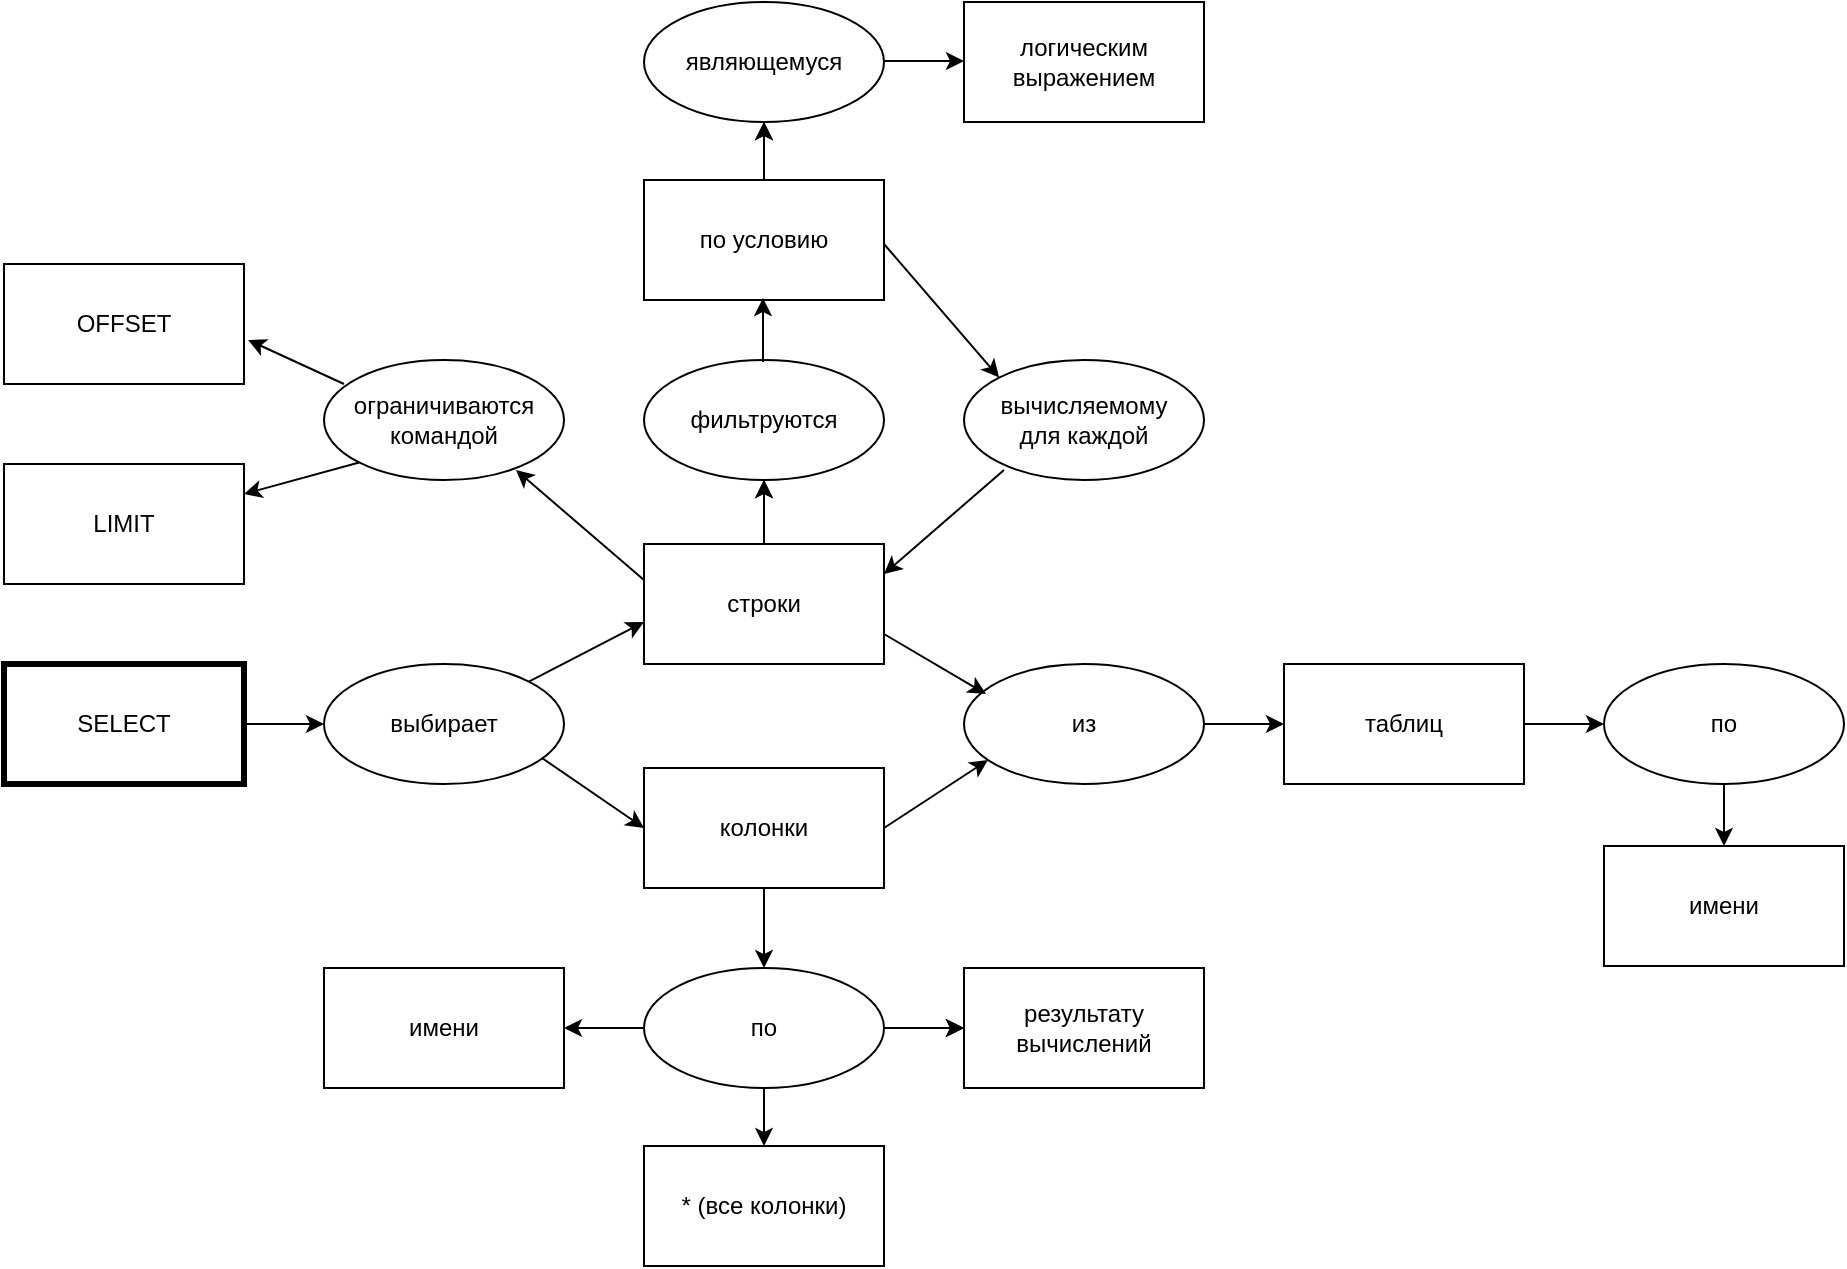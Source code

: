 <mxfile version="26.0.2">
  <diagram id="C5RBs43oDa-KdzZeNtuy" name="Page-1">
    <mxGraphModel dx="1426" dy="781" grid="1" gridSize="10" guides="1" tooltips="1" connect="1" arrows="1" fold="1" page="1" pageScale="1" pageWidth="827" pageHeight="1169" math="0" shadow="0">
      <root>
        <mxCell id="WIyWlLk6GJQsqaUBKTNV-0" />
        <mxCell id="WIyWlLk6GJQsqaUBKTNV-1" parent="WIyWlLk6GJQsqaUBKTNV-0" />
        <mxCell id="pHe1dqhSEdS80RiAWcfy-0" value="SELECT" style="rounded=0;whiteSpace=wrap;html=1;strokeWidth=3;" vertex="1" parent="WIyWlLk6GJQsqaUBKTNV-1">
          <mxGeometry x="40" y="440" width="120" height="60" as="geometry" />
        </mxCell>
        <mxCell id="pHe1dqhSEdS80RiAWcfy-1" value="выбирает" style="ellipse;whiteSpace=wrap;html=1;" vertex="1" parent="WIyWlLk6GJQsqaUBKTNV-1">
          <mxGeometry x="200" y="440" width="120" height="60" as="geometry" />
        </mxCell>
        <mxCell id="pHe1dqhSEdS80RiAWcfy-2" value="" style="endArrow=classic;html=1;rounded=0;entryX=0;entryY=0.5;entryDx=0;entryDy=0;" edge="1" parent="WIyWlLk6GJQsqaUBKTNV-1" target="pHe1dqhSEdS80RiAWcfy-1">
          <mxGeometry width="50" height="50" relative="1" as="geometry">
            <mxPoint x="160" y="470" as="sourcePoint" />
            <mxPoint x="210" y="420" as="targetPoint" />
          </mxGeometry>
        </mxCell>
        <mxCell id="pHe1dqhSEdS80RiAWcfy-31" value="" style="edgeStyle=orthogonalEdgeStyle;rounded=0;orthogonalLoop=1;jettySize=auto;html=1;" edge="1" parent="WIyWlLk6GJQsqaUBKTNV-1" source="pHe1dqhSEdS80RiAWcfy-3" target="pHe1dqhSEdS80RiAWcfy-24">
          <mxGeometry relative="1" as="geometry" />
        </mxCell>
        <mxCell id="pHe1dqhSEdS80RiAWcfy-3" value="строки" style="rounded=0;whiteSpace=wrap;html=1;" vertex="1" parent="WIyWlLk6GJQsqaUBKTNV-1">
          <mxGeometry x="360" y="380" width="120" height="60" as="geometry" />
        </mxCell>
        <mxCell id="pHe1dqhSEdS80RiAWcfy-4" value="колонки" style="rounded=0;whiteSpace=wrap;html=1;" vertex="1" parent="WIyWlLk6GJQsqaUBKTNV-1">
          <mxGeometry x="360" y="492" width="120" height="60" as="geometry" />
        </mxCell>
        <mxCell id="pHe1dqhSEdS80RiAWcfy-5" value="" style="endArrow=classic;html=1;rounded=0;entryX=0;entryY=0.65;entryDx=0;entryDy=0;exitX=1;exitY=0;exitDx=0;exitDy=0;entryPerimeter=0;" edge="1" parent="WIyWlLk6GJQsqaUBKTNV-1" source="pHe1dqhSEdS80RiAWcfy-1" target="pHe1dqhSEdS80RiAWcfy-3">
          <mxGeometry width="50" height="50" relative="1" as="geometry">
            <mxPoint x="310" y="450" as="sourcePoint" />
            <mxPoint x="360" y="400" as="targetPoint" />
          </mxGeometry>
        </mxCell>
        <mxCell id="pHe1dqhSEdS80RiAWcfy-6" value="" style="endArrow=classic;html=1;rounded=0;exitX=0.908;exitY=0.783;exitDx=0;exitDy=0;exitPerimeter=0;" edge="1" parent="WIyWlLk6GJQsqaUBKTNV-1" source="pHe1dqhSEdS80RiAWcfy-1">
          <mxGeometry width="50" height="50" relative="1" as="geometry">
            <mxPoint x="302.426" y="483.213" as="sourcePoint" />
            <mxPoint x="360" y="522" as="targetPoint" />
          </mxGeometry>
        </mxCell>
        <mxCell id="pHe1dqhSEdS80RiAWcfy-7" value="из" style="ellipse;whiteSpace=wrap;html=1;" vertex="1" parent="WIyWlLk6GJQsqaUBKTNV-1">
          <mxGeometry x="520" y="440" width="120" height="60" as="geometry" />
        </mxCell>
        <mxCell id="pHe1dqhSEdS80RiAWcfy-8" value="" style="endArrow=classic;html=1;rounded=0;entryX=0.1;entryY=0.8;entryDx=0;entryDy=0;entryPerimeter=0;" edge="1" parent="WIyWlLk6GJQsqaUBKTNV-1" target="pHe1dqhSEdS80RiAWcfy-7">
          <mxGeometry width="50" height="50" relative="1" as="geometry">
            <mxPoint x="480" y="522" as="sourcePoint" />
            <mxPoint x="530" y="490" as="targetPoint" />
          </mxGeometry>
        </mxCell>
        <mxCell id="pHe1dqhSEdS80RiAWcfy-9" value="" style="endArrow=classic;html=1;rounded=0;entryX=0.092;entryY=0.25;entryDx=0;entryDy=0;entryPerimeter=0;exitX=1;exitY=0.75;exitDx=0;exitDy=0;" edge="1" parent="WIyWlLk6GJQsqaUBKTNV-1" source="pHe1dqhSEdS80RiAWcfy-3" target="pHe1dqhSEdS80RiAWcfy-7">
          <mxGeometry width="50" height="50" relative="1" as="geometry">
            <mxPoint x="480" y="410" as="sourcePoint" />
            <mxPoint x="530" y="360" as="targetPoint" />
          </mxGeometry>
        </mxCell>
        <mxCell id="pHe1dqhSEdS80RiAWcfy-10" value="таблиц" style="rounded=0;whiteSpace=wrap;html=1;" vertex="1" parent="WIyWlLk6GJQsqaUBKTNV-1">
          <mxGeometry x="680" y="440" width="120" height="60" as="geometry" />
        </mxCell>
        <mxCell id="pHe1dqhSEdS80RiAWcfy-11" value="" style="endArrow=classic;html=1;rounded=0;entryX=0;entryY=0.5;entryDx=0;entryDy=0;" edge="1" parent="WIyWlLk6GJQsqaUBKTNV-1" target="pHe1dqhSEdS80RiAWcfy-10">
          <mxGeometry width="50" height="50" relative="1" as="geometry">
            <mxPoint x="640" y="470" as="sourcePoint" />
            <mxPoint x="690" y="420" as="targetPoint" />
          </mxGeometry>
        </mxCell>
        <mxCell id="pHe1dqhSEdS80RiAWcfy-12" value="по" style="ellipse;whiteSpace=wrap;html=1;" vertex="1" parent="WIyWlLk6GJQsqaUBKTNV-1">
          <mxGeometry x="840" y="440" width="120" height="60" as="geometry" />
        </mxCell>
        <mxCell id="pHe1dqhSEdS80RiAWcfy-13" value="" style="endArrow=classic;html=1;rounded=0;entryX=0;entryY=0.5;entryDx=0;entryDy=0;" edge="1" parent="WIyWlLk6GJQsqaUBKTNV-1" target="pHe1dqhSEdS80RiAWcfy-12">
          <mxGeometry width="50" height="50" relative="1" as="geometry">
            <mxPoint x="800" y="470" as="sourcePoint" />
            <mxPoint x="850" y="420" as="targetPoint" />
          </mxGeometry>
        </mxCell>
        <mxCell id="pHe1dqhSEdS80RiAWcfy-14" value="имени" style="rounded=0;whiteSpace=wrap;html=1;" vertex="1" parent="WIyWlLk6GJQsqaUBKTNV-1">
          <mxGeometry x="840" y="531" width="120" height="60" as="geometry" />
        </mxCell>
        <mxCell id="pHe1dqhSEdS80RiAWcfy-15" value="" style="endArrow=classic;html=1;rounded=0;entryX=0.5;entryY=0;entryDx=0;entryDy=0;" edge="1" parent="WIyWlLk6GJQsqaUBKTNV-1" target="pHe1dqhSEdS80RiAWcfy-14">
          <mxGeometry width="50" height="50" relative="1" as="geometry">
            <mxPoint x="900" y="500" as="sourcePoint" />
            <mxPoint x="950" y="450" as="targetPoint" />
          </mxGeometry>
        </mxCell>
        <mxCell id="pHe1dqhSEdS80RiAWcfy-35" value="" style="edgeStyle=orthogonalEdgeStyle;rounded=0;orthogonalLoop=1;jettySize=auto;html=1;" edge="1" parent="WIyWlLk6GJQsqaUBKTNV-1" source="pHe1dqhSEdS80RiAWcfy-16" target="pHe1dqhSEdS80RiAWcfy-21">
          <mxGeometry relative="1" as="geometry" />
        </mxCell>
        <mxCell id="pHe1dqhSEdS80RiAWcfy-16" value="по" style="ellipse;whiteSpace=wrap;html=1;" vertex="1" parent="WIyWlLk6GJQsqaUBKTNV-1">
          <mxGeometry x="360" y="592" width="120" height="60" as="geometry" />
        </mxCell>
        <mxCell id="pHe1dqhSEdS80RiAWcfy-17" value="имени" style="rounded=0;whiteSpace=wrap;html=1;" vertex="1" parent="WIyWlLk6GJQsqaUBKTNV-1">
          <mxGeometry x="200" y="592" width="120" height="60" as="geometry" />
        </mxCell>
        <mxCell id="pHe1dqhSEdS80RiAWcfy-18" value="" style="endArrow=classic;html=1;rounded=0;entryX=1;entryY=0.5;entryDx=0;entryDy=0;exitX=0;exitY=0.5;exitDx=0;exitDy=0;" edge="1" parent="WIyWlLk6GJQsqaUBKTNV-1" source="pHe1dqhSEdS80RiAWcfy-16" target="pHe1dqhSEdS80RiAWcfy-17">
          <mxGeometry width="50" height="50" relative="1" as="geometry">
            <mxPoint x="360" y="627" as="sourcePoint" />
            <mxPoint x="410" y="577" as="targetPoint" />
          </mxGeometry>
        </mxCell>
        <mxCell id="pHe1dqhSEdS80RiAWcfy-19" value="" style="endArrow=classic;html=1;rounded=0;entryX=0.5;entryY=0;entryDx=0;entryDy=0;" edge="1" parent="WIyWlLk6GJQsqaUBKTNV-1" target="pHe1dqhSEdS80RiAWcfy-16">
          <mxGeometry width="50" height="50" relative="1" as="geometry">
            <mxPoint x="420" y="552" as="sourcePoint" />
            <mxPoint x="470" y="502" as="targetPoint" />
          </mxGeometry>
        </mxCell>
        <mxCell id="pHe1dqhSEdS80RiAWcfy-20" value="* (все колонки)" style="rounded=0;whiteSpace=wrap;html=1;" vertex="1" parent="WIyWlLk6GJQsqaUBKTNV-1">
          <mxGeometry x="360" y="681" width="120" height="60" as="geometry" />
        </mxCell>
        <mxCell id="pHe1dqhSEdS80RiAWcfy-21" value="результату вычислений" style="rounded=0;whiteSpace=wrap;html=1;" vertex="1" parent="WIyWlLk6GJQsqaUBKTNV-1">
          <mxGeometry x="520" y="592" width="120" height="60" as="geometry" />
        </mxCell>
        <mxCell id="pHe1dqhSEdS80RiAWcfy-22" value="" style="endArrow=classic;html=1;rounded=0;entryX=0;entryY=0.5;entryDx=0;entryDy=0;" edge="1" parent="WIyWlLk6GJQsqaUBKTNV-1" target="pHe1dqhSEdS80RiAWcfy-21">
          <mxGeometry width="50" height="50" relative="1" as="geometry">
            <mxPoint x="480" y="622" as="sourcePoint" />
            <mxPoint x="530" y="572" as="targetPoint" />
          </mxGeometry>
        </mxCell>
        <mxCell id="pHe1dqhSEdS80RiAWcfy-23" value="" style="endArrow=classic;html=1;rounded=0;entryX=0.5;entryY=0;entryDx=0;entryDy=0;exitX=0.5;exitY=1;exitDx=0;exitDy=0;" edge="1" parent="WIyWlLk6GJQsqaUBKTNV-1" source="pHe1dqhSEdS80RiAWcfy-16" target="pHe1dqhSEdS80RiAWcfy-20">
          <mxGeometry width="50" height="50" relative="1" as="geometry">
            <mxPoint x="420" y="660" as="sourcePoint" />
            <mxPoint x="470" y="591" as="targetPoint" />
          </mxGeometry>
        </mxCell>
        <mxCell id="pHe1dqhSEdS80RiAWcfy-24" value="фильтруются" style="ellipse;whiteSpace=wrap;html=1;" vertex="1" parent="WIyWlLk6GJQsqaUBKTNV-1">
          <mxGeometry x="360" y="288" width="120" height="60" as="geometry" />
        </mxCell>
        <mxCell id="pHe1dqhSEdS80RiAWcfy-44" value="" style="edgeStyle=orthogonalEdgeStyle;rounded=0;orthogonalLoop=1;jettySize=auto;html=1;" edge="1" parent="WIyWlLk6GJQsqaUBKTNV-1" source="pHe1dqhSEdS80RiAWcfy-25" target="pHe1dqhSEdS80RiAWcfy-26">
          <mxGeometry relative="1" as="geometry" />
        </mxCell>
        <mxCell id="pHe1dqhSEdS80RiAWcfy-45" value="" style="edgeStyle=orthogonalEdgeStyle;rounded=0;orthogonalLoop=1;jettySize=auto;html=1;" edge="1" parent="WIyWlLk6GJQsqaUBKTNV-1" source="pHe1dqhSEdS80RiAWcfy-25" target="pHe1dqhSEdS80RiAWcfy-26">
          <mxGeometry relative="1" as="geometry" />
        </mxCell>
        <mxCell id="pHe1dqhSEdS80RiAWcfy-25" value="по условию" style="rounded=0;whiteSpace=wrap;html=1;" vertex="1" parent="WIyWlLk6GJQsqaUBKTNV-1">
          <mxGeometry x="360" y="198" width="120" height="60" as="geometry" />
        </mxCell>
        <mxCell id="pHe1dqhSEdS80RiAWcfy-26" value="являющемуся" style="ellipse;whiteSpace=wrap;html=1;" vertex="1" parent="WIyWlLk6GJQsqaUBKTNV-1">
          <mxGeometry x="360" y="109" width="120" height="60" as="geometry" />
        </mxCell>
        <mxCell id="pHe1dqhSEdS80RiAWcfy-27" value="вычисляемому&lt;br&gt;для каждой" style="ellipse;whiteSpace=wrap;html=1;" vertex="1" parent="WIyWlLk6GJQsqaUBKTNV-1">
          <mxGeometry x="520" y="288" width="120" height="60" as="geometry" />
        </mxCell>
        <mxCell id="pHe1dqhSEdS80RiAWcfy-28" value="" style="endArrow=classic;html=1;rounded=0;entryX=0;entryY=0;entryDx=0;entryDy=0;" edge="1" parent="WIyWlLk6GJQsqaUBKTNV-1" target="pHe1dqhSEdS80RiAWcfy-27">
          <mxGeometry width="50" height="50" relative="1" as="geometry">
            <mxPoint x="480" y="230" as="sourcePoint" />
            <mxPoint x="530" y="180" as="targetPoint" />
          </mxGeometry>
        </mxCell>
        <mxCell id="pHe1dqhSEdS80RiAWcfy-29" value="" style="endArrow=classic;html=1;rounded=0;entryX=1;entryY=0.25;entryDx=0;entryDy=0;" edge="1" parent="WIyWlLk6GJQsqaUBKTNV-1" target="pHe1dqhSEdS80RiAWcfy-3">
          <mxGeometry width="50" height="50" relative="1" as="geometry">
            <mxPoint x="540" y="343" as="sourcePoint" />
            <mxPoint x="480" y="410" as="targetPoint" />
          </mxGeometry>
        </mxCell>
        <mxCell id="pHe1dqhSEdS80RiAWcfy-30" value="" style="endArrow=classic;html=1;rounded=0;" edge="1" parent="WIyWlLk6GJQsqaUBKTNV-1" target="pHe1dqhSEdS80RiAWcfy-24">
          <mxGeometry width="50" height="50" relative="1" as="geometry">
            <mxPoint x="420" y="380" as="sourcePoint" />
            <mxPoint x="470" y="330" as="targetPoint" />
          </mxGeometry>
        </mxCell>
        <mxCell id="pHe1dqhSEdS80RiAWcfy-32" value="" style="endArrow=classic;html=1;rounded=0;" edge="1" parent="WIyWlLk6GJQsqaUBKTNV-1">
          <mxGeometry width="50" height="50" relative="1" as="geometry">
            <mxPoint x="419.5" y="289" as="sourcePoint" />
            <mxPoint x="419.5" y="257" as="targetPoint" />
          </mxGeometry>
        </mxCell>
        <mxCell id="pHe1dqhSEdS80RiAWcfy-34" value="логическим выражением" style="rounded=0;whiteSpace=wrap;html=1;" vertex="1" parent="WIyWlLk6GJQsqaUBKTNV-1">
          <mxGeometry x="520" y="109" width="120" height="60" as="geometry" />
        </mxCell>
        <mxCell id="pHe1dqhSEdS80RiAWcfy-36" value="" style="endArrow=classic;html=1;rounded=0;entryX=0;entryY=0.5;entryDx=0;entryDy=0;" edge="1" parent="WIyWlLk6GJQsqaUBKTNV-1">
          <mxGeometry width="50" height="50" relative="1" as="geometry">
            <mxPoint x="480" y="138.5" as="sourcePoint" />
            <mxPoint x="520" y="138.5" as="targetPoint" />
          </mxGeometry>
        </mxCell>
        <mxCell id="pHe1dqhSEdS80RiAWcfy-37" value="ограничиваются&lt;br&gt;командой" style="ellipse;whiteSpace=wrap;html=1;" vertex="1" parent="WIyWlLk6GJQsqaUBKTNV-1">
          <mxGeometry x="200" y="288" width="120" height="60" as="geometry" />
        </mxCell>
        <mxCell id="pHe1dqhSEdS80RiAWcfy-38" value="" style="endArrow=classic;html=1;rounded=0;entryX=0.8;entryY=0.917;entryDx=0;entryDy=0;entryPerimeter=0;" edge="1" parent="WIyWlLk6GJQsqaUBKTNV-1" target="pHe1dqhSEdS80RiAWcfy-37">
          <mxGeometry width="50" height="50" relative="1" as="geometry">
            <mxPoint x="360" y="398" as="sourcePoint" />
            <mxPoint x="410" y="348" as="targetPoint" />
          </mxGeometry>
        </mxCell>
        <mxCell id="pHe1dqhSEdS80RiAWcfy-40" value="LIMIT" style="rounded=0;whiteSpace=wrap;html=1;" vertex="1" parent="WIyWlLk6GJQsqaUBKTNV-1">
          <mxGeometry x="40" y="340" width="120" height="60" as="geometry" />
        </mxCell>
        <mxCell id="pHe1dqhSEdS80RiAWcfy-41" value="OFFSET" style="rounded=0;whiteSpace=wrap;html=1;" vertex="1" parent="WIyWlLk6GJQsqaUBKTNV-1">
          <mxGeometry x="40" y="240" width="120" height="60" as="geometry" />
        </mxCell>
        <mxCell id="pHe1dqhSEdS80RiAWcfy-42" value="" style="endArrow=classic;html=1;rounded=0;entryX=1.017;entryY=0.633;entryDx=0;entryDy=0;entryPerimeter=0;" edge="1" parent="WIyWlLk6GJQsqaUBKTNV-1" target="pHe1dqhSEdS80RiAWcfy-41">
          <mxGeometry width="50" height="50" relative="1" as="geometry">
            <mxPoint x="210" y="300" as="sourcePoint" />
            <mxPoint x="200" y="270" as="targetPoint" />
          </mxGeometry>
        </mxCell>
        <mxCell id="pHe1dqhSEdS80RiAWcfy-43" value="" style="endArrow=classic;html=1;rounded=0;entryX=1;entryY=0.25;entryDx=0;entryDy=0;exitX=0;exitY=1;exitDx=0;exitDy=0;" edge="1" parent="WIyWlLk6GJQsqaUBKTNV-1" source="pHe1dqhSEdS80RiAWcfy-37" target="pHe1dqhSEdS80RiAWcfy-40">
          <mxGeometry width="50" height="50" relative="1" as="geometry">
            <mxPoint x="210" y="340" as="sourcePoint" />
            <mxPoint x="260" y="290" as="targetPoint" />
          </mxGeometry>
        </mxCell>
      </root>
    </mxGraphModel>
  </diagram>
</mxfile>
